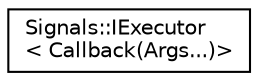 digraph "Graphical Class Hierarchy"
{
 // INTERACTIVE_SVG=YES
  edge [fontname="Helvetica",fontsize="10",labelfontname="Helvetica",labelfontsize="10"];
  node [fontname="Helvetica",fontsize="10",shape=record];
  rankdir="LR";
  Node1 [label="Signals::IExecutor\l\< Callback(Args...)\>",height=0.2,width=0.4,color="black", fillcolor="white", style="filled",URL="$namespace_signals.html#class_signals_1_1_i_executor"];
}
